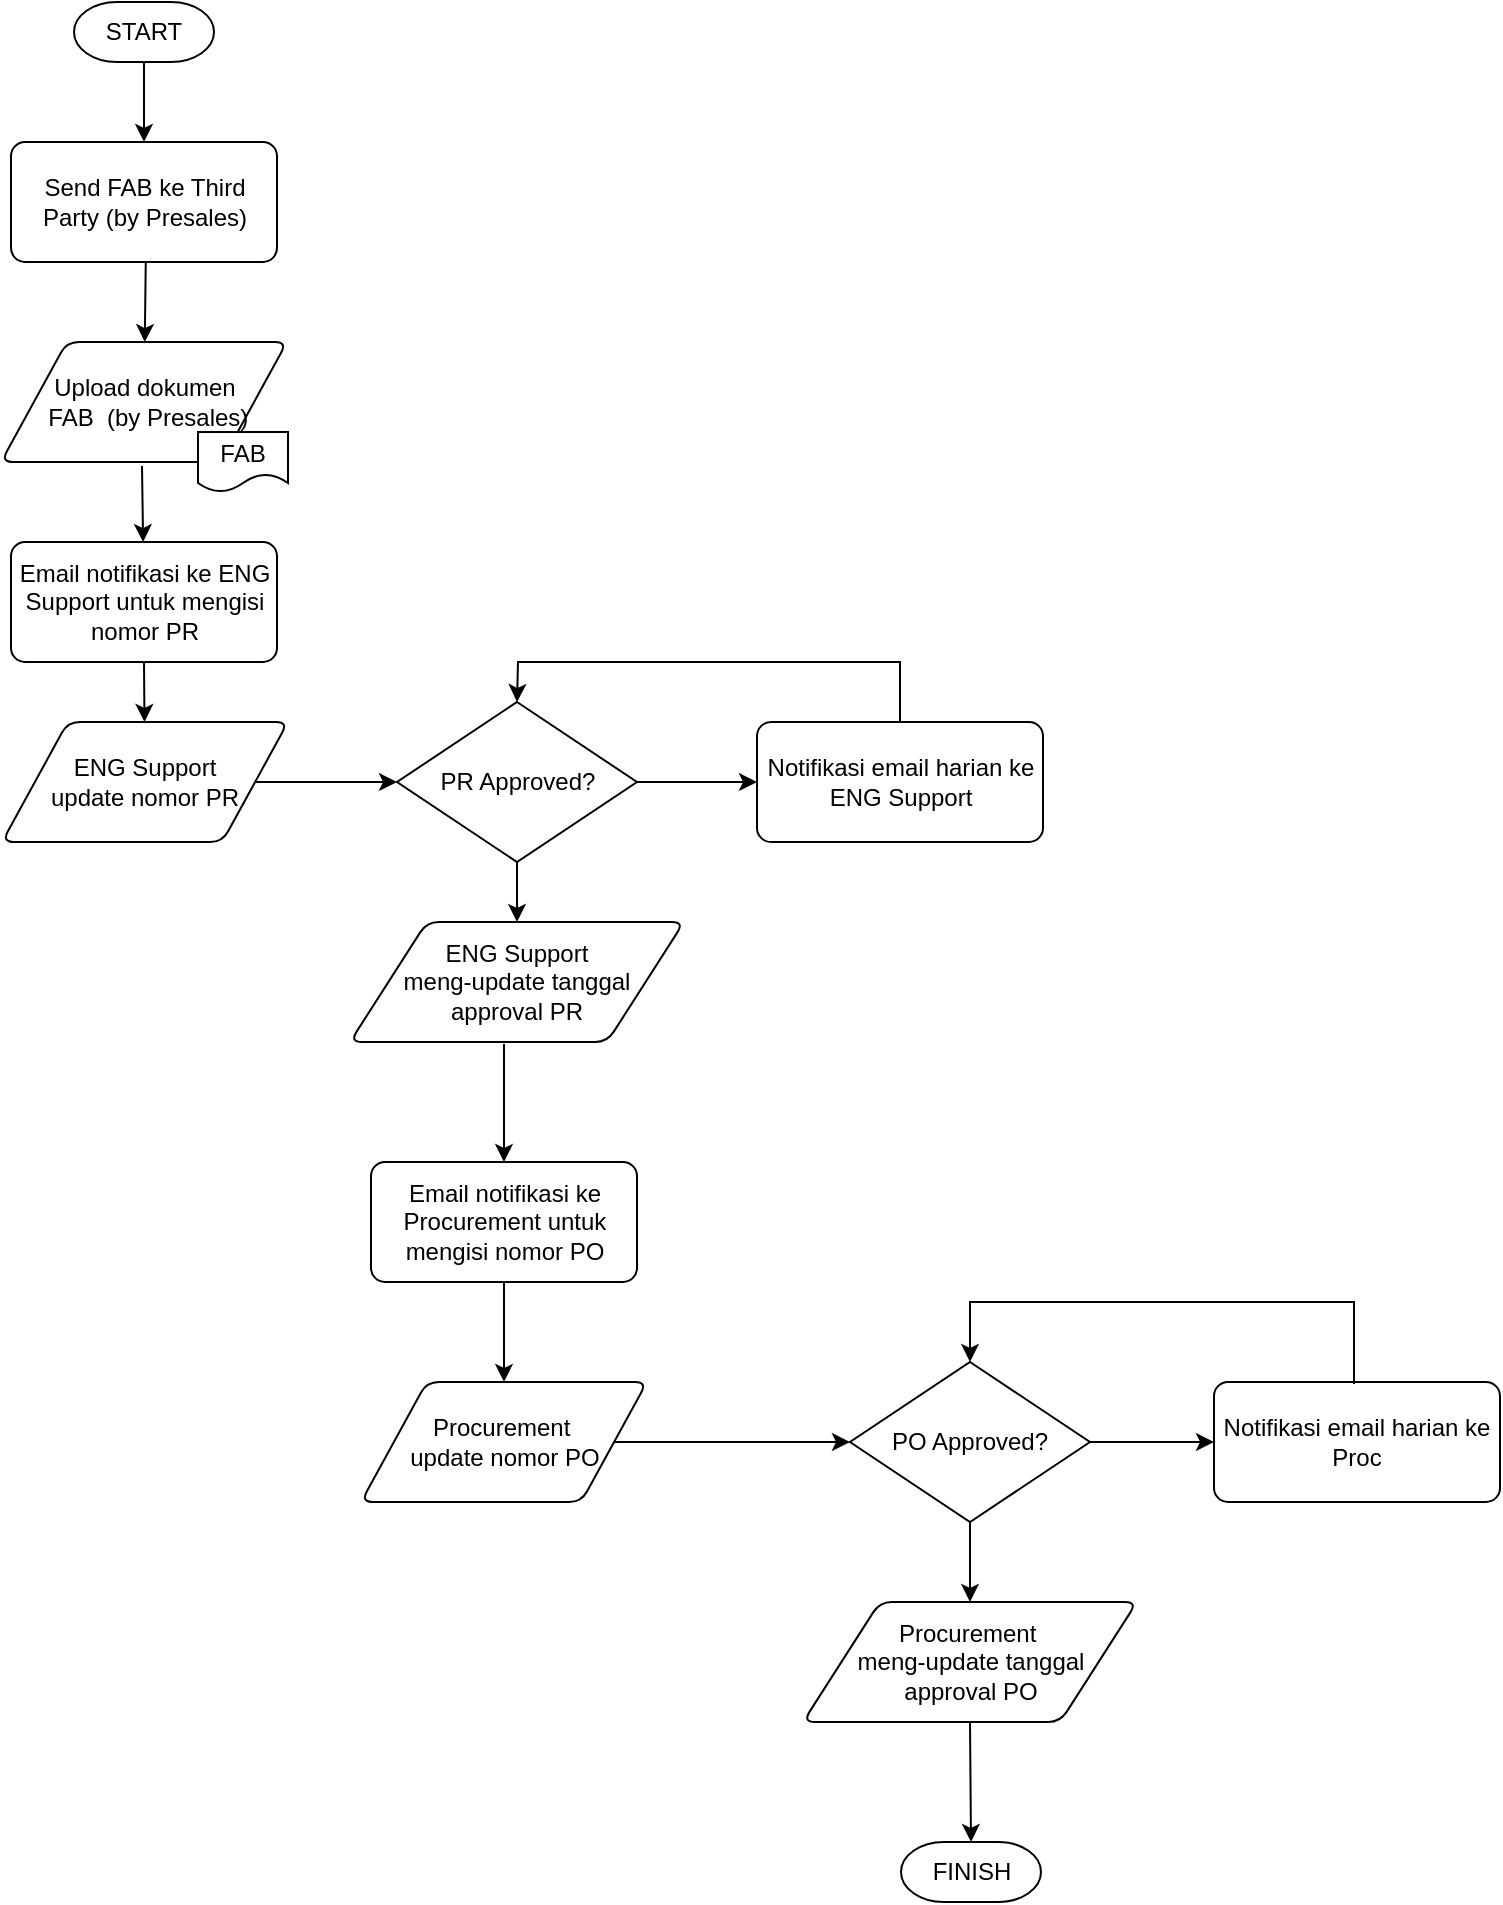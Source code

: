 <mxfile version="12.3.6" type="github" pages="1">
  <diagram id="Z9MAIWumY5zrwW67Y8Pe" name="Page-1">
    <mxGraphModel dx="1884" dy="1150" grid="1" gridSize="10" guides="1" tooltips="1" connect="1" arrows="1" fold="1" page="1" pageScale="1" pageWidth="850" pageHeight="1100" math="0" shadow="0">
      <root>
        <mxCell id="0"/>
        <mxCell id="1" parent="0"/>
        <mxCell id="FuApxr8dIRXnBzy-w3ak-1" value="START" style="strokeWidth=1;html=1;shape=mxgraph.flowchart.terminator;whiteSpace=wrap;" vertex="1" parent="1">
          <mxGeometry x="90" y="30" width="70" height="30" as="geometry"/>
        </mxCell>
        <mxCell id="FuApxr8dIRXnBzy-w3ak-6" value="Email notifikasi ke ENG Support untuk mengisi nomor PR" style="rounded=1;whiteSpace=wrap;html=1;absoluteArcSize=1;arcSize=14;strokeWidth=1;" vertex="1" parent="1">
          <mxGeometry x="58.5" y="300" width="133" height="60" as="geometry"/>
        </mxCell>
        <mxCell id="FuApxr8dIRXnBzy-w3ak-7" value="ENG Support &lt;br&gt;update nomor PR" style="shape=parallelogram;html=1;strokeWidth=1;perimeter=parallelogramPerimeter;whiteSpace=wrap;rounded=1;arcSize=12;size=0.23;" vertex="1" parent="1">
          <mxGeometry x="54" y="390" width="143" height="60" as="geometry"/>
        </mxCell>
        <mxCell id="FuApxr8dIRXnBzy-w3ak-8" value="PR Approved?" style="strokeWidth=1;html=1;shape=mxgraph.flowchart.decision;whiteSpace=wrap;" vertex="1" parent="1">
          <mxGeometry x="251.5" y="380" width="120" height="80" as="geometry"/>
        </mxCell>
        <mxCell id="FuApxr8dIRXnBzy-w3ak-9" value="ENG Support &lt;br&gt;meng-update tanggal &lt;br&gt;approval PR" style="shape=parallelogram;html=1;strokeWidth=1;perimeter=parallelogramPerimeter;whiteSpace=wrap;rounded=1;arcSize=12;size=0.23;" vertex="1" parent="1">
          <mxGeometry x="228" y="490" width="167" height="60" as="geometry"/>
        </mxCell>
        <mxCell id="FuApxr8dIRXnBzy-w3ak-11" value="Notifikasi email harian ke ENG Support" style="rounded=1;whiteSpace=wrap;html=1;absoluteArcSize=1;arcSize=14;strokeWidth=1;" vertex="1" parent="1">
          <mxGeometry x="431.5" y="390" width="143" height="60" as="geometry"/>
        </mxCell>
        <mxCell id="FuApxr8dIRXnBzy-w3ak-12" value="Email notifikasi ke Procurement untuk mengisi nomor PO" style="rounded=1;whiteSpace=wrap;html=1;absoluteArcSize=1;arcSize=14;strokeWidth=1;" vertex="1" parent="1">
          <mxGeometry x="238.5" y="610" width="133" height="60" as="geometry"/>
        </mxCell>
        <mxCell id="FuApxr8dIRXnBzy-w3ak-13" value="Procurement&amp;nbsp;&lt;br&gt;update nomor PO" style="shape=parallelogram;html=1;strokeWidth=1;perimeter=parallelogramPerimeter;whiteSpace=wrap;rounded=1;arcSize=12;size=0.23;" vertex="1" parent="1">
          <mxGeometry x="233.5" y="720" width="143" height="60" as="geometry"/>
        </mxCell>
        <mxCell id="FuApxr8dIRXnBzy-w3ak-14" value="PO Approved?" style="strokeWidth=1;html=1;shape=mxgraph.flowchart.decision;whiteSpace=wrap;" vertex="1" parent="1">
          <mxGeometry x="478" y="710" width="120" height="80" as="geometry"/>
        </mxCell>
        <mxCell id="FuApxr8dIRXnBzy-w3ak-15" value="Procurement&amp;nbsp;&lt;br&gt;meng-update tanggal &lt;br&gt;approval PO" style="shape=parallelogram;html=1;strokeWidth=1;perimeter=parallelogramPerimeter;whiteSpace=wrap;rounded=1;arcSize=12;size=0.23;" vertex="1" parent="1">
          <mxGeometry x="454.5" y="830" width="167" height="60" as="geometry"/>
        </mxCell>
        <mxCell id="FuApxr8dIRXnBzy-w3ak-17" value="FINISH" style="strokeWidth=1;html=1;shape=mxgraph.flowchart.terminator;whiteSpace=wrap;" vertex="1" parent="1">
          <mxGeometry x="503.5" y="950" width="70" height="30" as="geometry"/>
        </mxCell>
        <mxCell id="FuApxr8dIRXnBzy-w3ak-18" value="Notifikasi email harian ke Proc" style="rounded=1;whiteSpace=wrap;html=1;absoluteArcSize=1;arcSize=14;strokeWidth=1;" vertex="1" parent="1">
          <mxGeometry x="660" y="720" width="143" height="60" as="geometry"/>
        </mxCell>
        <mxCell id="FuApxr8dIRXnBzy-w3ak-19" value="" style="endArrow=classic;html=1;exitX=0.5;exitY=1;exitDx=0;exitDy=0;exitPerimeter=0;" edge="1" parent="1" source="FuApxr8dIRXnBzy-w3ak-1">
          <mxGeometry width="50" height="50" relative="1" as="geometry">
            <mxPoint x="500" y="130" as="sourcePoint"/>
            <mxPoint x="125" y="100" as="targetPoint"/>
          </mxGeometry>
        </mxCell>
        <mxCell id="FuApxr8dIRXnBzy-w3ak-20" value="" style="endArrow=classic;html=1;exitX=0.508;exitY=0.85;exitDx=0;exitDy=0;exitPerimeter=0;" edge="1" parent="1">
          <mxGeometry width="50" height="50" relative="1" as="geometry">
            <mxPoint x="126" y="151" as="sourcePoint"/>
            <mxPoint x="125.38" y="200" as="targetPoint"/>
          </mxGeometry>
        </mxCell>
        <mxCell id="FuApxr8dIRXnBzy-w3ak-21" value="Send FAB ke Third Party (by Presales)" style="rounded=1;whiteSpace=wrap;html=1;absoluteArcSize=1;arcSize=14;strokeWidth=1;" vertex="1" parent="1">
          <mxGeometry x="58.5" y="100" width="133" height="60" as="geometry"/>
        </mxCell>
        <mxCell id="FuApxr8dIRXnBzy-w3ak-24" value="" style="endArrow=classic;html=1;" edge="1" parent="1" target="FuApxr8dIRXnBzy-w3ak-6">
          <mxGeometry width="50" height="50" relative="1" as="geometry">
            <mxPoint x="124" y="262" as="sourcePoint"/>
            <mxPoint x="390" y="220" as="targetPoint"/>
          </mxGeometry>
        </mxCell>
        <mxCell id="FuApxr8dIRXnBzy-w3ak-25" value="" style="endArrow=classic;html=1;exitX=0.5;exitY=1;exitDx=0;exitDy=0;" edge="1" parent="1" source="FuApxr8dIRXnBzy-w3ak-6" target="FuApxr8dIRXnBzy-w3ak-7">
          <mxGeometry width="50" height="50" relative="1" as="geometry">
            <mxPoint x="320" y="380" as="sourcePoint"/>
            <mxPoint x="370" y="330" as="targetPoint"/>
          </mxGeometry>
        </mxCell>
        <mxCell id="FuApxr8dIRXnBzy-w3ak-26" value="" style="endArrow=classic;html=1;exitX=1;exitY=0.5;exitDx=0;exitDy=0;" edge="1" parent="1" source="FuApxr8dIRXnBzy-w3ak-7" target="FuApxr8dIRXnBzy-w3ak-8">
          <mxGeometry width="50" height="50" relative="1" as="geometry">
            <mxPoint x="460" y="320" as="sourcePoint"/>
            <mxPoint x="510" y="270" as="targetPoint"/>
          </mxGeometry>
        </mxCell>
        <mxCell id="FuApxr8dIRXnBzy-w3ak-27" value="" style="endArrow=classic;html=1;exitX=1;exitY=0.5;exitDx=0;exitDy=0;exitPerimeter=0;entryX=0;entryY=0.5;entryDx=0;entryDy=0;" edge="1" parent="1" source="FuApxr8dIRXnBzy-w3ak-8" target="FuApxr8dIRXnBzy-w3ak-11">
          <mxGeometry width="50" height="50" relative="1" as="geometry">
            <mxPoint x="350" y="350" as="sourcePoint"/>
            <mxPoint x="400" y="300" as="targetPoint"/>
          </mxGeometry>
        </mxCell>
        <mxCell id="FuApxr8dIRXnBzy-w3ak-28" value="" style="endArrow=classic;html=1;exitX=0.5;exitY=1;exitDx=0;exitDy=0;exitPerimeter=0;entryX=0.5;entryY=0;entryDx=0;entryDy=0;" edge="1" parent="1" source="FuApxr8dIRXnBzy-w3ak-8" target="FuApxr8dIRXnBzy-w3ak-9">
          <mxGeometry width="50" height="50" relative="1" as="geometry">
            <mxPoint x="400" y="330" as="sourcePoint"/>
            <mxPoint x="450" y="280" as="targetPoint"/>
          </mxGeometry>
        </mxCell>
        <mxCell id="FuApxr8dIRXnBzy-w3ak-29" value="" style="endArrow=classic;html=1;exitX=0.461;exitY=1.017;exitDx=0;exitDy=0;exitPerimeter=0;" edge="1" parent="1" source="FuApxr8dIRXnBzy-w3ak-9" target="FuApxr8dIRXnBzy-w3ak-12">
          <mxGeometry width="50" height="50" relative="1" as="geometry">
            <mxPoint x="390" y="310" as="sourcePoint"/>
            <mxPoint x="440" y="260" as="targetPoint"/>
          </mxGeometry>
        </mxCell>
        <mxCell id="FuApxr8dIRXnBzy-w3ak-31" value="Upload dokumen&lt;br&gt;&amp;nbsp;FAB&amp;nbsp; (by Presales)" style="shape=parallelogram;html=1;strokeWidth=1;perimeter=parallelogramPerimeter;whiteSpace=wrap;rounded=1;arcSize=12;size=0.23;" vertex="1" parent="1">
          <mxGeometry x="53.5" y="200" width="143" height="60" as="geometry"/>
        </mxCell>
        <mxCell id="FuApxr8dIRXnBzy-w3ak-32" value="" style="endArrow=classic;html=1;exitX=0.5;exitY=1;exitDx=0;exitDy=0;" edge="1" parent="1" source="FuApxr8dIRXnBzy-w3ak-12" target="FuApxr8dIRXnBzy-w3ak-13">
          <mxGeometry width="50" height="50" relative="1" as="geometry">
            <mxPoint x="300" y="910" as="sourcePoint"/>
            <mxPoint x="350" y="860" as="targetPoint"/>
          </mxGeometry>
        </mxCell>
        <mxCell id="FuApxr8dIRXnBzy-w3ak-33" value="" style="endArrow=classic;html=1;exitX=1;exitY=0.5;exitDx=0;exitDy=0;entryX=0;entryY=0.5;entryDx=0;entryDy=0;entryPerimeter=0;" edge="1" parent="1" source="FuApxr8dIRXnBzy-w3ak-13" target="FuApxr8dIRXnBzy-w3ak-14">
          <mxGeometry width="50" height="50" relative="1" as="geometry">
            <mxPoint x="550" y="630" as="sourcePoint"/>
            <mxPoint x="600" y="580" as="targetPoint"/>
          </mxGeometry>
        </mxCell>
        <mxCell id="FuApxr8dIRXnBzy-w3ak-34" value="" style="endArrow=classic;html=1;exitX=1;exitY=0.5;exitDx=0;exitDy=0;exitPerimeter=0;" edge="1" parent="1" source="FuApxr8dIRXnBzy-w3ak-14" target="FuApxr8dIRXnBzy-w3ak-18">
          <mxGeometry width="50" height="50" relative="1" as="geometry">
            <mxPoint x="540" y="650" as="sourcePoint"/>
            <mxPoint x="590" y="600" as="targetPoint"/>
          </mxGeometry>
        </mxCell>
        <mxCell id="FuApxr8dIRXnBzy-w3ak-35" value="" style="endArrow=classic;html=1;exitX=0.5;exitY=1;exitDx=0;exitDy=0;exitPerimeter=0;entryX=0.5;entryY=0;entryDx=0;entryDy=0;" edge="1" parent="1" source="FuApxr8dIRXnBzy-w3ak-14" target="FuApxr8dIRXnBzy-w3ak-15">
          <mxGeometry width="50" height="50" relative="1" as="geometry">
            <mxPoint x="600" y="590" as="sourcePoint"/>
            <mxPoint x="650" y="540" as="targetPoint"/>
          </mxGeometry>
        </mxCell>
        <mxCell id="FuApxr8dIRXnBzy-w3ak-36" value="" style="endArrow=classic;html=1;exitX=0.5;exitY=1;exitDx=0;exitDy=0;entryX=0.5;entryY=0;entryDx=0;entryDy=0;entryPerimeter=0;" edge="1" parent="1" source="FuApxr8dIRXnBzy-w3ak-15" target="FuApxr8dIRXnBzy-w3ak-17">
          <mxGeometry width="50" height="50" relative="1" as="geometry">
            <mxPoint x="810" y="640" as="sourcePoint"/>
            <mxPoint x="860" y="590" as="targetPoint"/>
          </mxGeometry>
        </mxCell>
        <mxCell id="FuApxr8dIRXnBzy-w3ak-37" value="" style="endArrow=classic;html=1;entryX=0.5;entryY=0;entryDx=0;entryDy=0;entryPerimeter=0;rounded=0;" edge="1" parent="1" target="FuApxr8dIRXnBzy-w3ak-14">
          <mxGeometry width="50" height="50" relative="1" as="geometry">
            <mxPoint x="730" y="721" as="sourcePoint"/>
            <mxPoint x="760" y="530" as="targetPoint"/>
            <Array as="points">
              <mxPoint x="730" y="680"/>
              <mxPoint x="538" y="680"/>
            </Array>
          </mxGeometry>
        </mxCell>
        <mxCell id="FuApxr8dIRXnBzy-w3ak-39" value="" style="endArrow=classic;html=1;exitX=0.5;exitY=0;exitDx=0;exitDy=0;entryX=0.5;entryY=0;entryDx=0;entryDy=0;entryPerimeter=0;rounded=0;" edge="1" parent="1" source="FuApxr8dIRXnBzy-w3ak-11" target="FuApxr8dIRXnBzy-w3ak-8">
          <mxGeometry width="50" height="50" relative="1" as="geometry">
            <mxPoint x="500" y="410" as="sourcePoint"/>
            <mxPoint x="550" y="360" as="targetPoint"/>
            <Array as="points">
              <mxPoint x="503" y="360"/>
              <mxPoint x="312" y="360"/>
            </Array>
          </mxGeometry>
        </mxCell>
        <mxCell id="FuApxr8dIRXnBzy-w3ak-40" value="FAB" style="shape=document;whiteSpace=wrap;html=1;boundedLbl=1;strokeWidth=1;" vertex="1" parent="1">
          <mxGeometry x="152" y="245" width="45" height="30" as="geometry"/>
        </mxCell>
      </root>
    </mxGraphModel>
  </diagram>
</mxfile>
